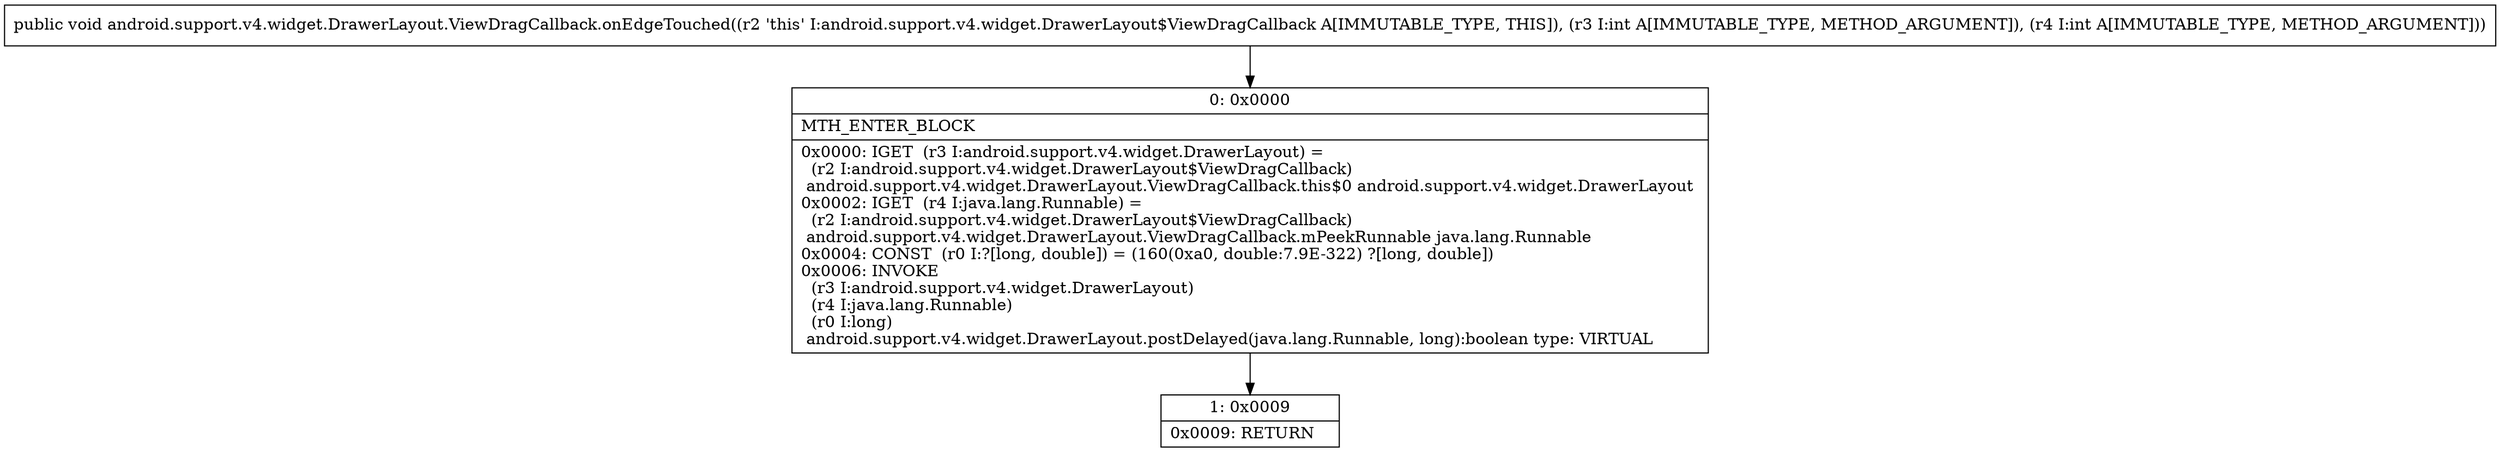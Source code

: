 digraph "CFG forandroid.support.v4.widget.DrawerLayout.ViewDragCallback.onEdgeTouched(II)V" {
Node_0 [shape=record,label="{0\:\ 0x0000|MTH_ENTER_BLOCK\l|0x0000: IGET  (r3 I:android.support.v4.widget.DrawerLayout) = \l  (r2 I:android.support.v4.widget.DrawerLayout$ViewDragCallback)\l android.support.v4.widget.DrawerLayout.ViewDragCallback.this$0 android.support.v4.widget.DrawerLayout \l0x0002: IGET  (r4 I:java.lang.Runnable) = \l  (r2 I:android.support.v4.widget.DrawerLayout$ViewDragCallback)\l android.support.v4.widget.DrawerLayout.ViewDragCallback.mPeekRunnable java.lang.Runnable \l0x0004: CONST  (r0 I:?[long, double]) = (160(0xa0, double:7.9E\-322) ?[long, double]) \l0x0006: INVOKE  \l  (r3 I:android.support.v4.widget.DrawerLayout)\l  (r4 I:java.lang.Runnable)\l  (r0 I:long)\l android.support.v4.widget.DrawerLayout.postDelayed(java.lang.Runnable, long):boolean type: VIRTUAL \l}"];
Node_1 [shape=record,label="{1\:\ 0x0009|0x0009: RETURN   \l}"];
MethodNode[shape=record,label="{public void android.support.v4.widget.DrawerLayout.ViewDragCallback.onEdgeTouched((r2 'this' I:android.support.v4.widget.DrawerLayout$ViewDragCallback A[IMMUTABLE_TYPE, THIS]), (r3 I:int A[IMMUTABLE_TYPE, METHOD_ARGUMENT]), (r4 I:int A[IMMUTABLE_TYPE, METHOD_ARGUMENT])) }"];
MethodNode -> Node_0;
Node_0 -> Node_1;
}

